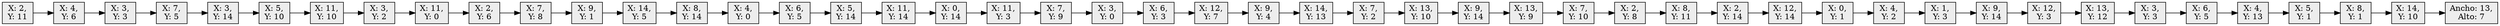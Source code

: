 digraph G { 
rankdir=LR; 
node [shape=box, color=black , style=filled, fillcolor=gray93];
Node0[label="Ancho: 13,\nAlto: 7"];
Node1[label="X: 14,\nY: 10"];
Node1->Node0;
Node2[label="X: 8,\nY: 1"];
Node2->Node1;
Node3[label="X: 5,\nY: 1"];
Node3->Node2;
Node4[label="X: 4,\nY: 13"];
Node4->Node3;
Node5[label="X: 6,\nY: 5"];
Node5->Node4;
Node6[label="X: 3,\nY: 3"];
Node6->Node5;
Node7[label="X: 13,\nY: 12"];
Node7->Node6;
Node8[label="X: 12,\nY: 3"];
Node8->Node7;
Node9[label="X: 9,\nY: 14"];
Node9->Node8;
Node10[label="X: 1,\nY: 3"];
Node10->Node9;
Node11[label="X: 4,\nY: 2"];
Node11->Node10;
Node12[label="X: 0,\nY: 1"];
Node12->Node11;
Node13[label="X: 12,\nY: 14"];
Node13->Node12;
Node14[label="X: 2,\nY: 14"];
Node14->Node13;
Node15[label="X: 8,\nY: 11"];
Node15->Node14;
Node16[label="X: 2,\nY: 8"];
Node16->Node15;
Node17[label="X: 7,\nY: 10"];
Node17->Node16;
Node18[label="X: 13,\nY: 9"];
Node18->Node17;
Node19[label="X: 9,\nY: 14"];
Node19->Node18;
Node20[label="X: 13,\nY: 10"];
Node20->Node19;
Node21[label="X: 7,\nY: 2"];
Node21->Node20;
Node22[label="X: 14,\nY: 13"];
Node22->Node21;
Node23[label="X: 9,\nY: 4"];
Node23->Node22;
Node24[label="X: 12,\nY: 7"];
Node24->Node23;
Node25[label="X: 6,\nY: 3"];
Node25->Node24;
Node26[label="X: 3,\nY: 0"];
Node26->Node25;
Node27[label="X: 7,\nY: 9"];
Node27->Node26;
Node28[label="X: 11,\nY: 3"];
Node28->Node27;
Node29[label="X: 0,\nY: 14"];
Node29->Node28;
Node30[label="X: 11,\nY: 14"];
Node30->Node29;
Node31[label="X: 5,\nY: 14"];
Node31->Node30;
Node32[label="X: 6,\nY: 5"];
Node32->Node31;
Node33[label="X: 4,\nY: 0"];
Node33->Node32;
Node34[label="X: 8,\nY: 14"];
Node34->Node33;
Node35[label="X: 14,\nY: 5"];
Node35->Node34;
Node36[label="X: 9,\nY: 1"];
Node36->Node35;
Node37[label="X: 7,\nY: 8"];
Node37->Node36;
Node38[label="X: 2,\nY: 6"];
Node38->Node37;
Node39[label="X: 11,\nY: 0"];
Node39->Node38;
Node40[label="X: 3,\nY: 2"];
Node40->Node39;
Node41[label="X: 11,\nY: 10"];
Node41->Node40;
Node42[label="X: 5,\nY: 10"];
Node42->Node41;
Node43[label="X: 3,\nY: 14"];
Node43->Node42;
Node44[label="X: 7,\nY: 5"];
Node44->Node43;
Node45[label="X: 3,\nY: 3"];
Node45->Node44;
Node46[label="X: 4,\nY: 6"];
Node46->Node45;
Node47[label="X: 2,\nY: 11"];
Node47->Node46;
}